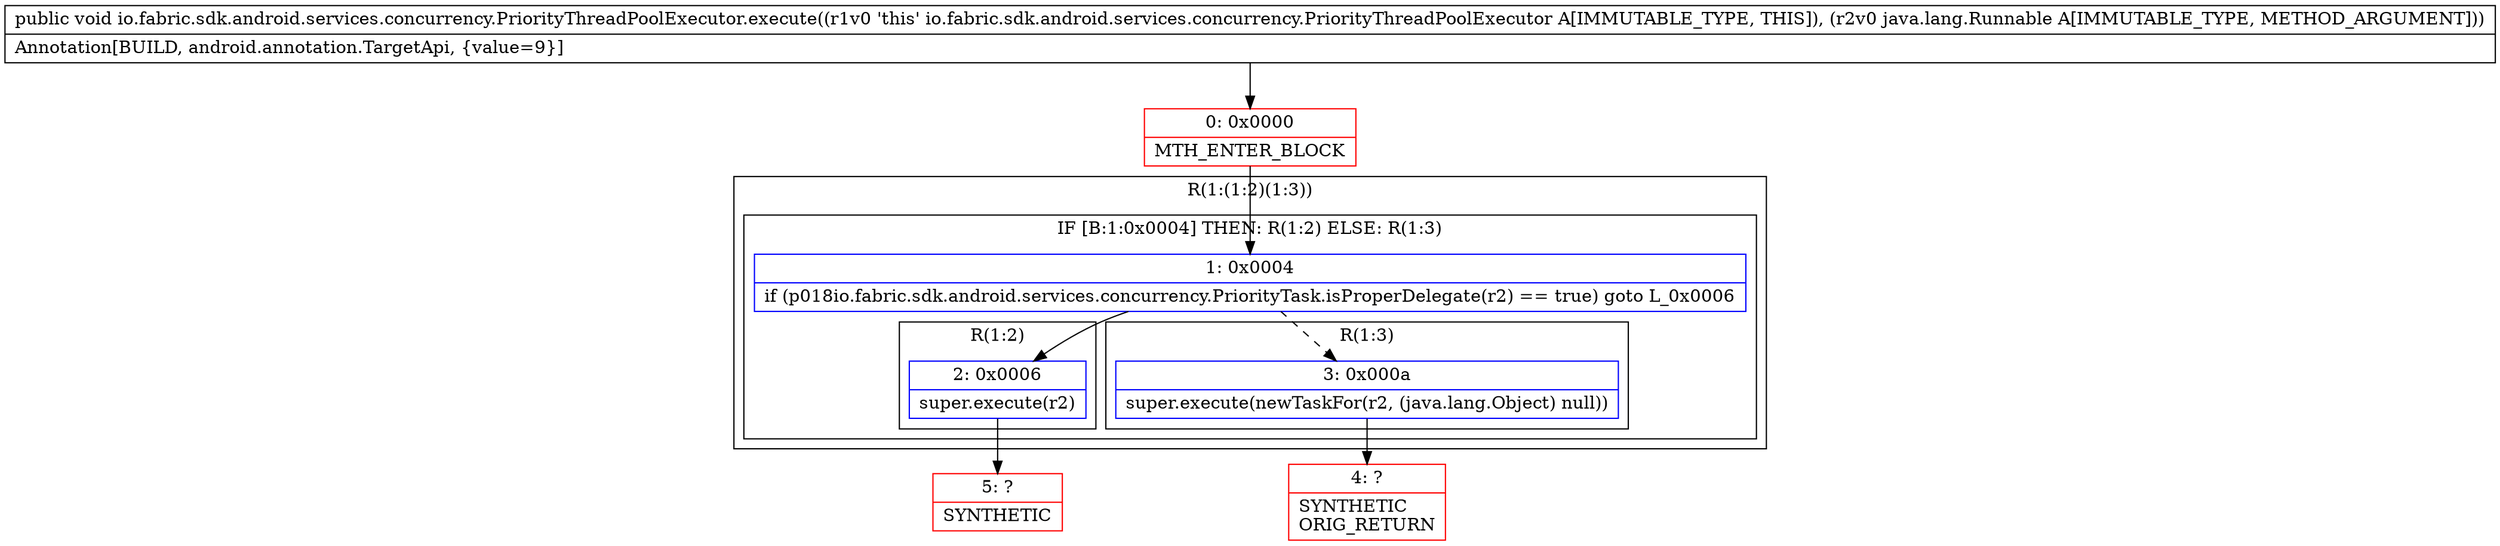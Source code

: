 digraph "CFG forio.fabric.sdk.android.services.concurrency.PriorityThreadPoolExecutor.execute(Ljava\/lang\/Runnable;)V" {
subgraph cluster_Region_963719759 {
label = "R(1:(1:2)(1:3))";
node [shape=record,color=blue];
subgraph cluster_IfRegion_279591992 {
label = "IF [B:1:0x0004] THEN: R(1:2) ELSE: R(1:3)";
node [shape=record,color=blue];
Node_1 [shape=record,label="{1\:\ 0x0004|if (p018io.fabric.sdk.android.services.concurrency.PriorityTask.isProperDelegate(r2) == true) goto L_0x0006\l}"];
subgraph cluster_Region_436847767 {
label = "R(1:2)";
node [shape=record,color=blue];
Node_2 [shape=record,label="{2\:\ 0x0006|super.execute(r2)\l}"];
}
subgraph cluster_Region_1803276203 {
label = "R(1:3)";
node [shape=record,color=blue];
Node_3 [shape=record,label="{3\:\ 0x000a|super.execute(newTaskFor(r2, (java.lang.Object) null))\l}"];
}
}
}
Node_0 [shape=record,color=red,label="{0\:\ 0x0000|MTH_ENTER_BLOCK\l}"];
Node_4 [shape=record,color=red,label="{4\:\ ?|SYNTHETIC\lORIG_RETURN\l}"];
Node_5 [shape=record,color=red,label="{5\:\ ?|SYNTHETIC\l}"];
MethodNode[shape=record,label="{public void io.fabric.sdk.android.services.concurrency.PriorityThreadPoolExecutor.execute((r1v0 'this' io.fabric.sdk.android.services.concurrency.PriorityThreadPoolExecutor A[IMMUTABLE_TYPE, THIS]), (r2v0 java.lang.Runnable A[IMMUTABLE_TYPE, METHOD_ARGUMENT]))  | Annotation[BUILD, android.annotation.TargetApi, \{value=9\}]\l}"];
MethodNode -> Node_0;
Node_1 -> Node_2;
Node_1 -> Node_3[style=dashed];
Node_2 -> Node_5;
Node_3 -> Node_4;
Node_0 -> Node_1;
}

